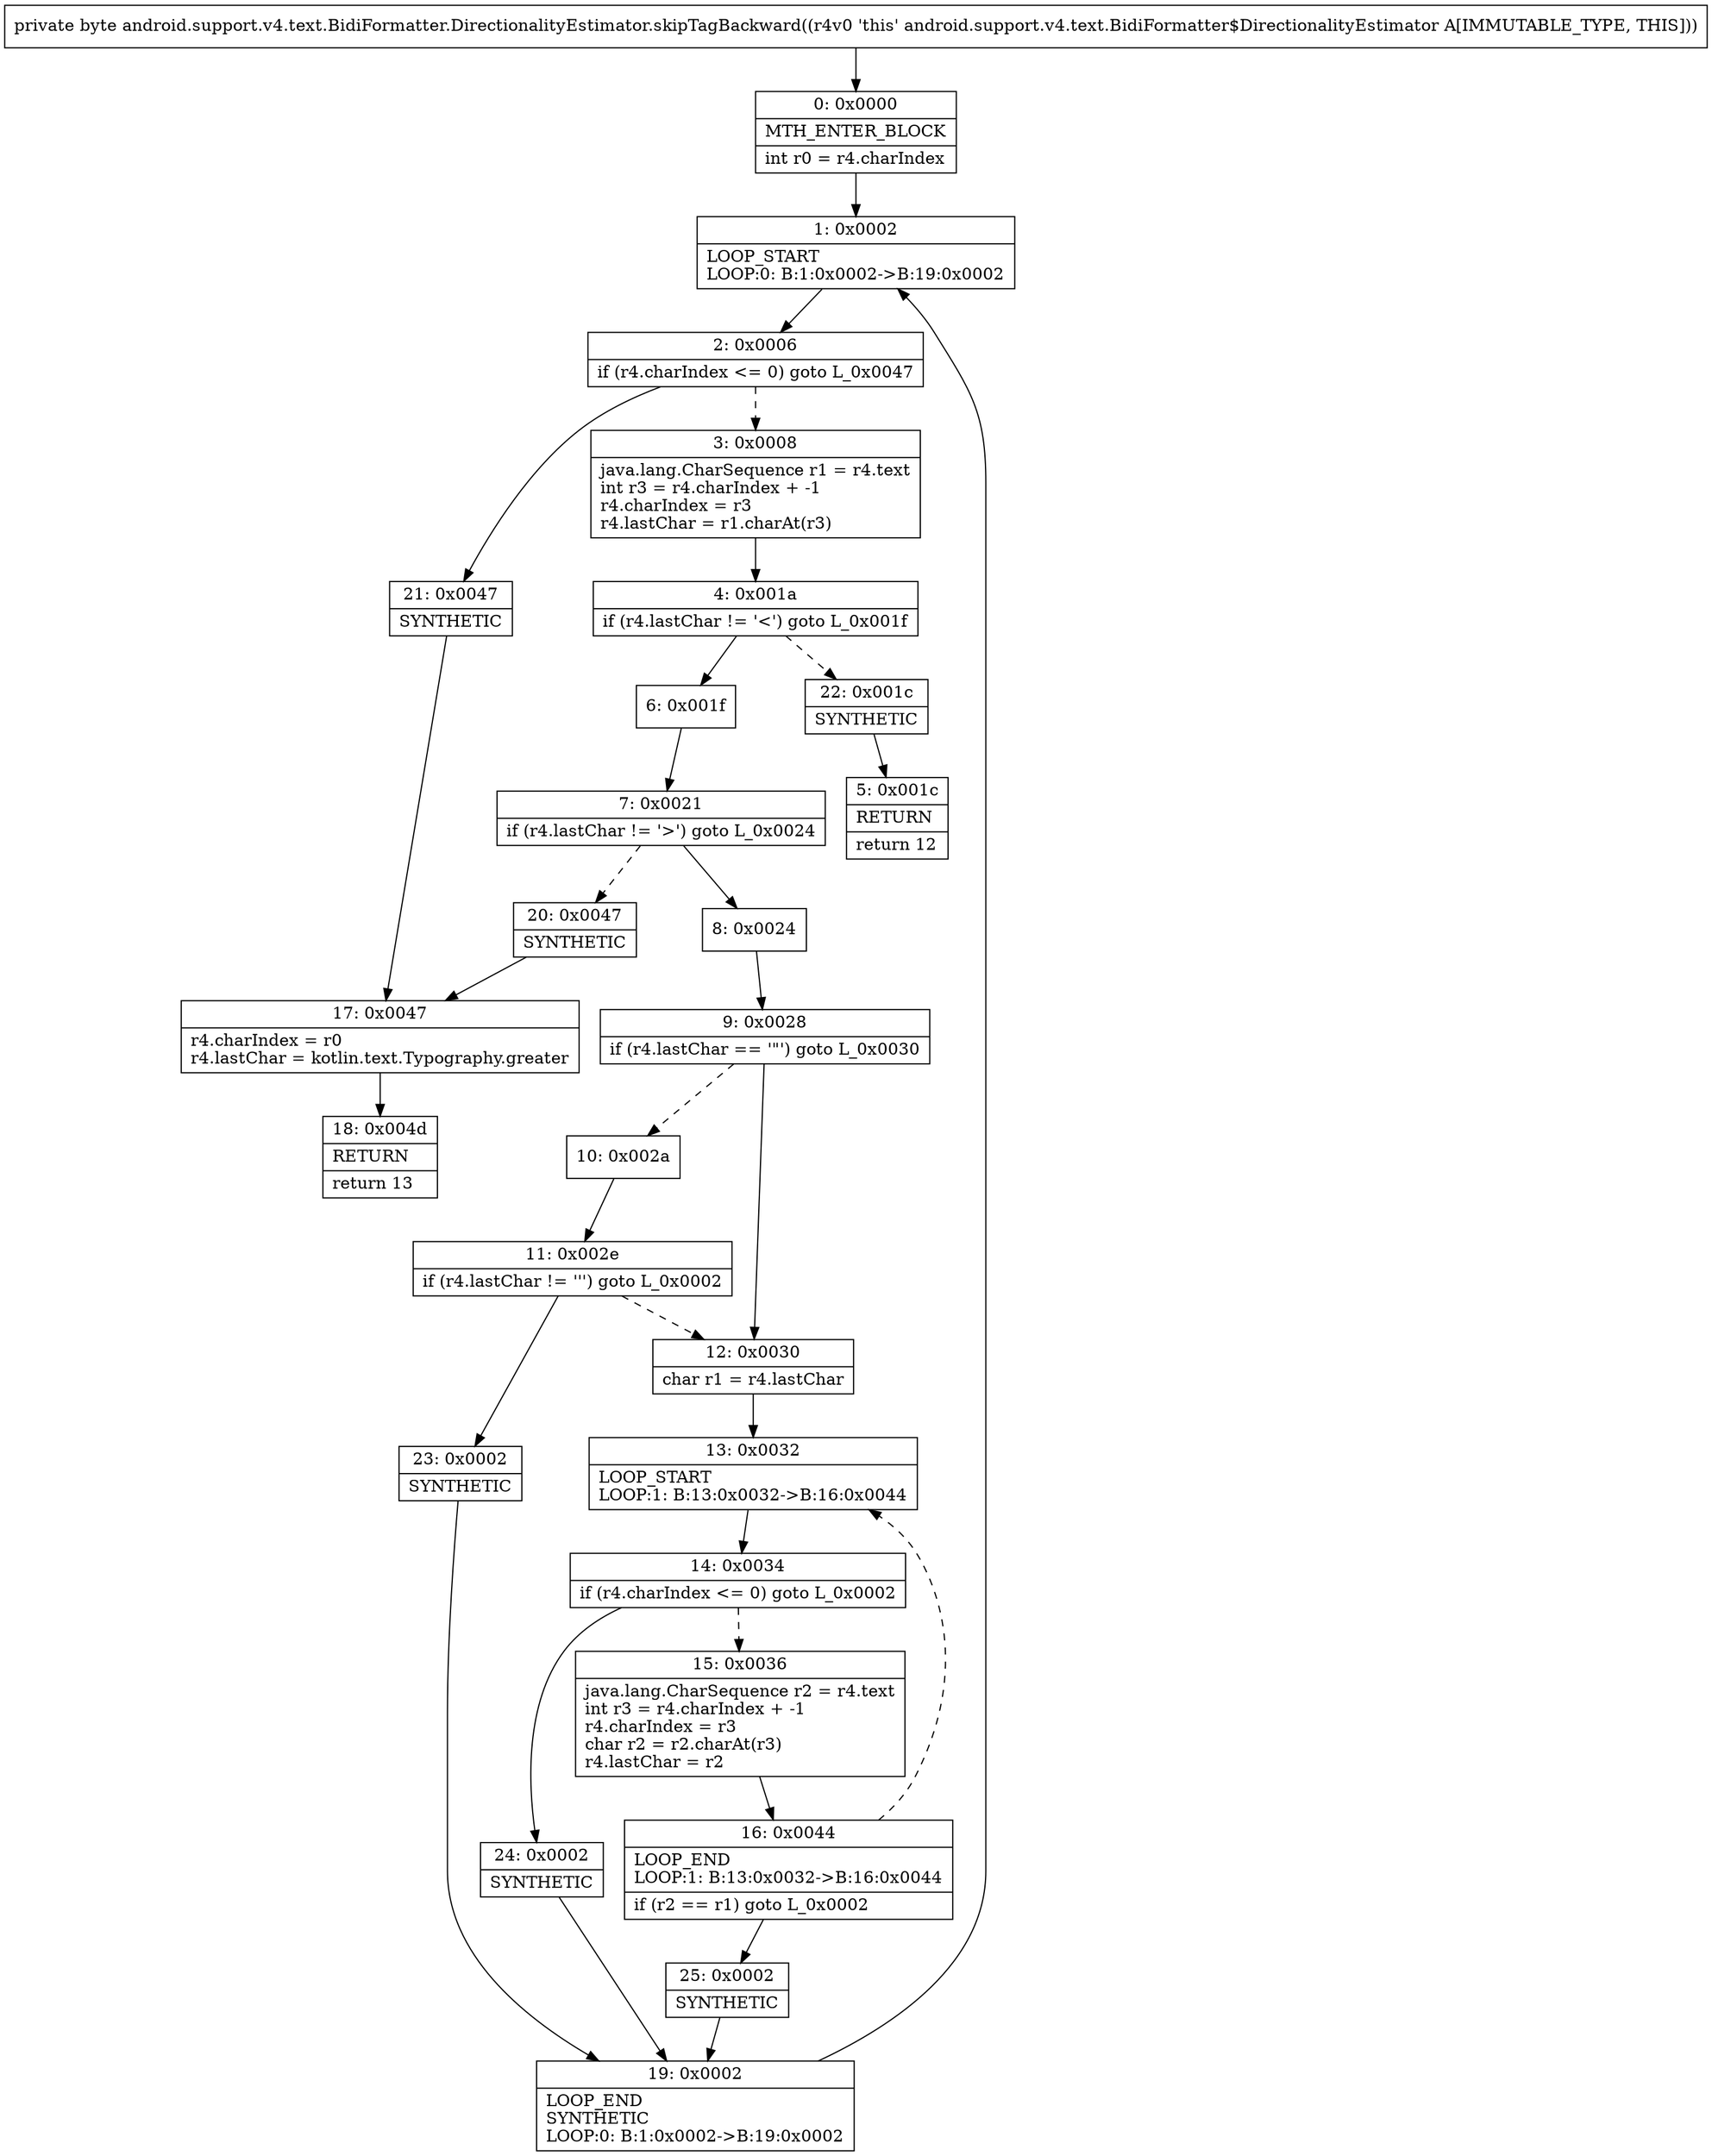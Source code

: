 digraph "CFG forandroid.support.v4.text.BidiFormatter.DirectionalityEstimator.skipTagBackward()B" {
Node_0 [shape=record,label="{0\:\ 0x0000|MTH_ENTER_BLOCK\l|int r0 = r4.charIndex\l}"];
Node_1 [shape=record,label="{1\:\ 0x0002|LOOP_START\lLOOP:0: B:1:0x0002\-\>B:19:0x0002\l}"];
Node_2 [shape=record,label="{2\:\ 0x0006|if (r4.charIndex \<= 0) goto L_0x0047\l}"];
Node_3 [shape=record,label="{3\:\ 0x0008|java.lang.CharSequence r1 = r4.text\lint r3 = r4.charIndex + \-1\lr4.charIndex = r3\lr4.lastChar = r1.charAt(r3)\l}"];
Node_4 [shape=record,label="{4\:\ 0x001a|if (r4.lastChar != '\<') goto L_0x001f\l}"];
Node_5 [shape=record,label="{5\:\ 0x001c|RETURN\l|return 12\l}"];
Node_6 [shape=record,label="{6\:\ 0x001f}"];
Node_7 [shape=record,label="{7\:\ 0x0021|if (r4.lastChar != '\>') goto L_0x0024\l}"];
Node_8 [shape=record,label="{8\:\ 0x0024}"];
Node_9 [shape=record,label="{9\:\ 0x0028|if (r4.lastChar == '\"') goto L_0x0030\l}"];
Node_10 [shape=record,label="{10\:\ 0x002a}"];
Node_11 [shape=record,label="{11\:\ 0x002e|if (r4.lastChar != ''') goto L_0x0002\l}"];
Node_12 [shape=record,label="{12\:\ 0x0030|char r1 = r4.lastChar\l}"];
Node_13 [shape=record,label="{13\:\ 0x0032|LOOP_START\lLOOP:1: B:13:0x0032\-\>B:16:0x0044\l}"];
Node_14 [shape=record,label="{14\:\ 0x0034|if (r4.charIndex \<= 0) goto L_0x0002\l}"];
Node_15 [shape=record,label="{15\:\ 0x0036|java.lang.CharSequence r2 = r4.text\lint r3 = r4.charIndex + \-1\lr4.charIndex = r3\lchar r2 = r2.charAt(r3)\lr4.lastChar = r2\l}"];
Node_16 [shape=record,label="{16\:\ 0x0044|LOOP_END\lLOOP:1: B:13:0x0032\-\>B:16:0x0044\l|if (r2 == r1) goto L_0x0002\l}"];
Node_17 [shape=record,label="{17\:\ 0x0047|r4.charIndex = r0\lr4.lastChar = kotlin.text.Typography.greater\l}"];
Node_18 [shape=record,label="{18\:\ 0x004d|RETURN\l|return 13\l}"];
Node_19 [shape=record,label="{19\:\ 0x0002|LOOP_END\lSYNTHETIC\lLOOP:0: B:1:0x0002\-\>B:19:0x0002\l}"];
Node_20 [shape=record,label="{20\:\ 0x0047|SYNTHETIC\l}"];
Node_21 [shape=record,label="{21\:\ 0x0047|SYNTHETIC\l}"];
Node_22 [shape=record,label="{22\:\ 0x001c|SYNTHETIC\l}"];
Node_23 [shape=record,label="{23\:\ 0x0002|SYNTHETIC\l}"];
Node_24 [shape=record,label="{24\:\ 0x0002|SYNTHETIC\l}"];
Node_25 [shape=record,label="{25\:\ 0x0002|SYNTHETIC\l}"];
MethodNode[shape=record,label="{private byte android.support.v4.text.BidiFormatter.DirectionalityEstimator.skipTagBackward((r4v0 'this' android.support.v4.text.BidiFormatter$DirectionalityEstimator A[IMMUTABLE_TYPE, THIS])) }"];
MethodNode -> Node_0;
Node_0 -> Node_1;
Node_1 -> Node_2;
Node_2 -> Node_3[style=dashed];
Node_2 -> Node_21;
Node_3 -> Node_4;
Node_4 -> Node_6;
Node_4 -> Node_22[style=dashed];
Node_6 -> Node_7;
Node_7 -> Node_8;
Node_7 -> Node_20[style=dashed];
Node_8 -> Node_9;
Node_9 -> Node_10[style=dashed];
Node_9 -> Node_12;
Node_10 -> Node_11;
Node_11 -> Node_12[style=dashed];
Node_11 -> Node_23;
Node_12 -> Node_13;
Node_13 -> Node_14;
Node_14 -> Node_15[style=dashed];
Node_14 -> Node_24;
Node_15 -> Node_16;
Node_16 -> Node_13[style=dashed];
Node_16 -> Node_25;
Node_17 -> Node_18;
Node_19 -> Node_1;
Node_20 -> Node_17;
Node_21 -> Node_17;
Node_22 -> Node_5;
Node_23 -> Node_19;
Node_24 -> Node_19;
Node_25 -> Node_19;
}

